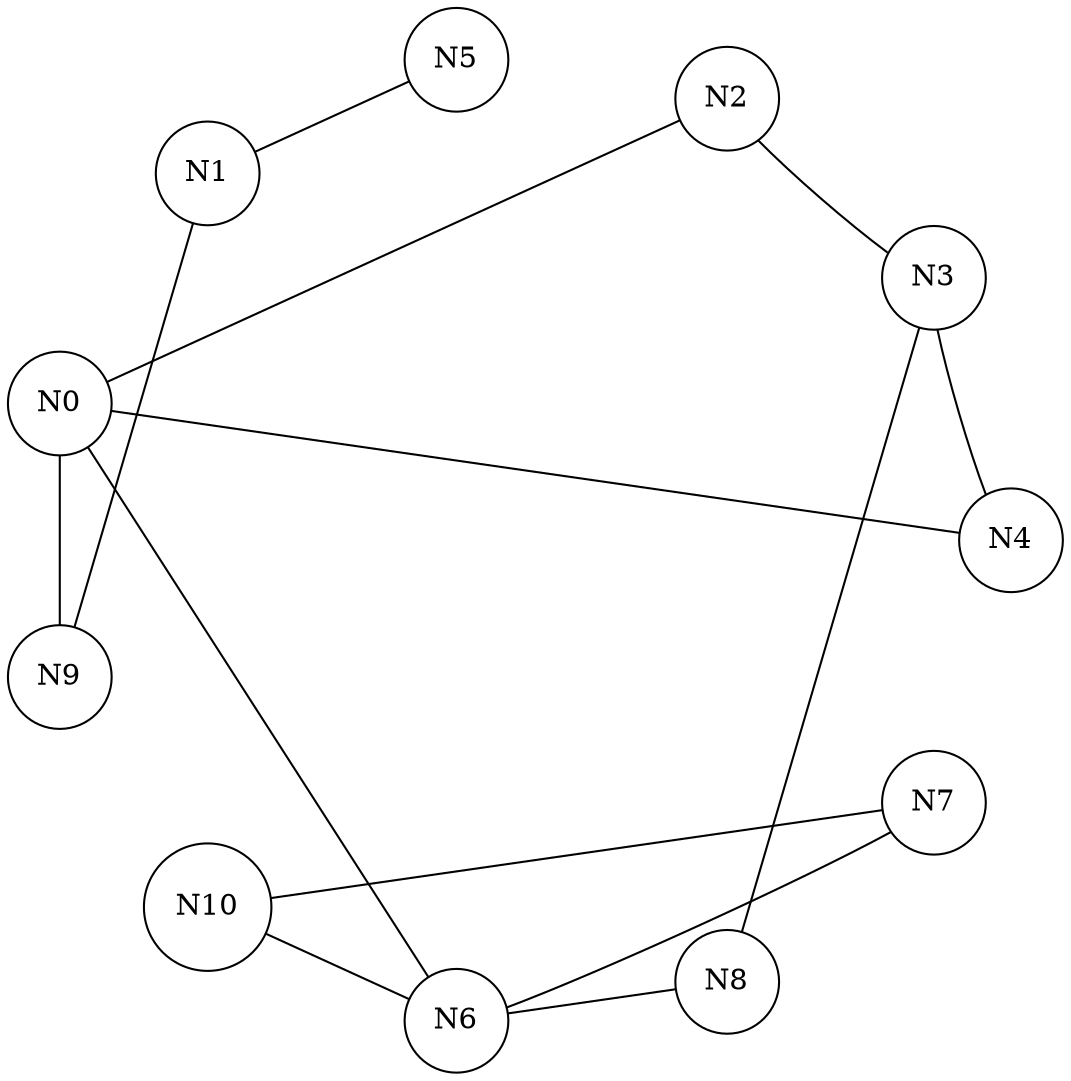 digraph G
{
	layout="circo";
	node [shape = circle];
	N0 -> N1 [arrowhead=none][style=invis]
	N1 -> N2 [arrowhead=none][style=invis]
	N2 -> N3 [arrowhead=none][style=invis]
	N3 -> N4 [arrowhead=none][style=invis]
	N4 -> N5 [arrowhead=none][style=invis]
	N5 -> N6 [arrowhead=none][style=invis]
	N6 -> N7 [arrowhead=none][style=invis]
	N7 -> N8 [arrowhead=none][style=invis]
	N8 -> N9 [arrowhead=none][style=invis]
	N9 -> N10 [arrowhead=none][style=invis]
	N10 -> N0 [arrowhead=none][style=invis]
	N2 -> N0 [arrowhead=none]
	N4 -> N0 [arrowhead=none]
	N6 -> N0 [arrowhead=none]
	N9 -> N0 [arrowhead=none]
	N5 -> N1 [arrowhead=none]
	N9 -> N1 [arrowhead=none]
	N3 -> N2 [arrowhead=none]
	N4 -> N3 [arrowhead=none]
	N8 -> N3 [arrowhead=none]
	N7 -> N6 [arrowhead=none]
	N8 -> N6 [arrowhead=none]
	N10 -> N6 [arrowhead=none]
	N10 -> N7 [arrowhead=none]
}